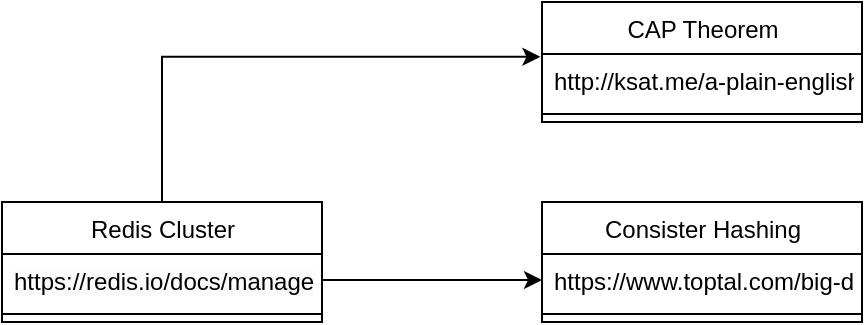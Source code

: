 <mxfile version="20.8.1" type="github">
  <diagram id="4FmHZwsHNVrXR_6ccG2j" name="Page-1">
    <mxGraphModel dx="954" dy="648" grid="1" gridSize="10" guides="1" tooltips="1" connect="1" arrows="1" fold="1" page="1" pageScale="1" pageWidth="827" pageHeight="1169" math="0" shadow="0">
      <root>
        <mxCell id="0" />
        <mxCell id="1" parent="0" />
        <mxCell id="WEcJHV2EERmyVgvngbXX-12" style="edgeStyle=orthogonalEdgeStyle;rounded=0;orthogonalLoop=1;jettySize=auto;html=1;entryX=-0.005;entryY=0.054;entryDx=0;entryDy=0;entryPerimeter=0;" parent="1" source="AjDkekuh7N2Zji5cXWz1-16" target="WEcJHV2EERmyVgvngbXX-10" edge="1">
          <mxGeometry relative="1" as="geometry" />
        </mxCell>
        <mxCell id="AjDkekuh7N2Zji5cXWz1-16" value="&lt;span style=&quot;font-weight: 400;&quot;&gt;Redis Cluster&lt;/span&gt;" style="swimlane;fontStyle=1;align=center;verticalAlign=top;childLayout=stackLayout;horizontal=1;startSize=26;horizontalStack=0;resizeParent=1;resizeParentMax=0;resizeLast=0;collapsible=1;marginBottom=0;html=1;" parent="1" vertex="1">
          <mxGeometry x="50" y="120" width="160" height="60" as="geometry" />
        </mxCell>
        <mxCell id="AjDkekuh7N2Zji5cXWz1-17" value="&lt;meta charset=&quot;utf-8&quot;&gt;&lt;span style=&quot;color: rgb(0, 0, 0); font-family: Helvetica; font-size: 12px; font-style: normal; font-variant-ligatures: normal; font-variant-caps: normal; font-weight: 400; letter-spacing: normal; orphans: 2; text-align: left; text-indent: 0px; text-transform: none; widows: 2; word-spacing: 0px; -webkit-text-stroke-width: 0px; background-color: rgb(251, 251, 251); text-decoration-thickness: initial; text-decoration-style: initial; text-decoration-color: initial; float: none; display: inline !important;&quot;&gt;https://redis.io/docs/management/scaling/&lt;/span&gt;" style="text;strokeColor=none;fillColor=none;align=left;verticalAlign=top;spacingLeft=4;spacingRight=4;overflow=hidden;rotatable=0;points=[[0,0.5],[1,0.5]];portConstraint=eastwest;html=1;" parent="AjDkekuh7N2Zji5cXWz1-16" vertex="1">
          <mxGeometry y="26" width="160" height="26" as="geometry" />
        </mxCell>
        <mxCell id="AjDkekuh7N2Zji5cXWz1-18" value="" style="line;strokeWidth=1;fillColor=none;align=left;verticalAlign=middle;spacingTop=-1;spacingLeft=3;spacingRight=3;rotatable=0;labelPosition=right;points=[];portConstraint=eastwest;strokeColor=inherit;html=1;" parent="AjDkekuh7N2Zji5cXWz1-16" vertex="1">
          <mxGeometry y="52" width="160" height="8" as="geometry" />
        </mxCell>
        <mxCell id="AjDkekuh7N2Zji5cXWz1-20" value="&lt;span style=&quot;font-weight: 400;&quot;&gt;Consister Hashing&lt;/span&gt;" style="swimlane;fontStyle=1;align=center;verticalAlign=top;childLayout=stackLayout;horizontal=1;startSize=26;horizontalStack=0;resizeParent=1;resizeParentMax=0;resizeLast=0;collapsible=1;marginBottom=0;html=1;" parent="1" vertex="1">
          <mxGeometry x="320" y="120" width="160" height="60" as="geometry" />
        </mxCell>
        <mxCell id="AjDkekuh7N2Zji5cXWz1-21" value="&lt;span style=&quot;&quot;&gt;https://www.toptal.com/big-data/consistent-hashing&lt;/span&gt;" style="text;strokeColor=none;fillColor=none;align=left;verticalAlign=top;spacingLeft=4;spacingRight=4;overflow=hidden;rotatable=0;points=[[0,0.5],[1,0.5]];portConstraint=eastwest;html=1;" parent="AjDkekuh7N2Zji5cXWz1-20" vertex="1">
          <mxGeometry y="26" width="160" height="26" as="geometry" />
        </mxCell>
        <mxCell id="AjDkekuh7N2Zji5cXWz1-22" value="" style="line;strokeWidth=1;fillColor=none;align=left;verticalAlign=middle;spacingTop=-1;spacingLeft=3;spacingRight=3;rotatable=0;labelPosition=right;points=[];portConstraint=eastwest;strokeColor=inherit;html=1;" parent="AjDkekuh7N2Zji5cXWz1-20" vertex="1">
          <mxGeometry y="52" width="160" height="8" as="geometry" />
        </mxCell>
        <mxCell id="WEcJHV2EERmyVgvngbXX-9" value="&lt;span style=&quot;font-weight: 400;&quot;&gt;CAP Theorem&lt;/span&gt;" style="swimlane;fontStyle=1;align=center;verticalAlign=top;childLayout=stackLayout;horizontal=1;startSize=26;horizontalStack=0;resizeParent=1;resizeParentMax=0;resizeLast=0;collapsible=1;marginBottom=0;html=1;" parent="1" vertex="1">
          <mxGeometry x="320" y="20" width="160" height="60" as="geometry" />
        </mxCell>
        <mxCell id="WEcJHV2EERmyVgvngbXX-10" value="http://ksat.me/a-plain-english-introduction-to-cap-theorem" style="text;strokeColor=none;fillColor=none;align=left;verticalAlign=top;spacingLeft=4;spacingRight=4;overflow=hidden;rotatable=0;points=[[0,0.5],[1,0.5]];portConstraint=eastwest;html=1;" parent="WEcJHV2EERmyVgvngbXX-9" vertex="1">
          <mxGeometry y="26" width="160" height="26" as="geometry" />
        </mxCell>
        <mxCell id="WEcJHV2EERmyVgvngbXX-11" value="" style="line;strokeWidth=1;fillColor=none;align=left;verticalAlign=middle;spacingTop=-1;spacingLeft=3;spacingRight=3;rotatable=0;labelPosition=right;points=[];portConstraint=eastwest;strokeColor=inherit;html=1;" parent="WEcJHV2EERmyVgvngbXX-9" vertex="1">
          <mxGeometry y="52" width="160" height="8" as="geometry" />
        </mxCell>
        <mxCell id="WEcJHV2EERmyVgvngbXX-13" value="" style="edgeStyle=orthogonalEdgeStyle;rounded=0;orthogonalLoop=1;jettySize=auto;html=1;entryX=0;entryY=0.5;entryDx=0;entryDy=0;" parent="1" source="AjDkekuh7N2Zji5cXWz1-17" target="AjDkekuh7N2Zji5cXWz1-21" edge="1">
          <mxGeometry relative="1" as="geometry" />
        </mxCell>
      </root>
    </mxGraphModel>
  </diagram>
</mxfile>
